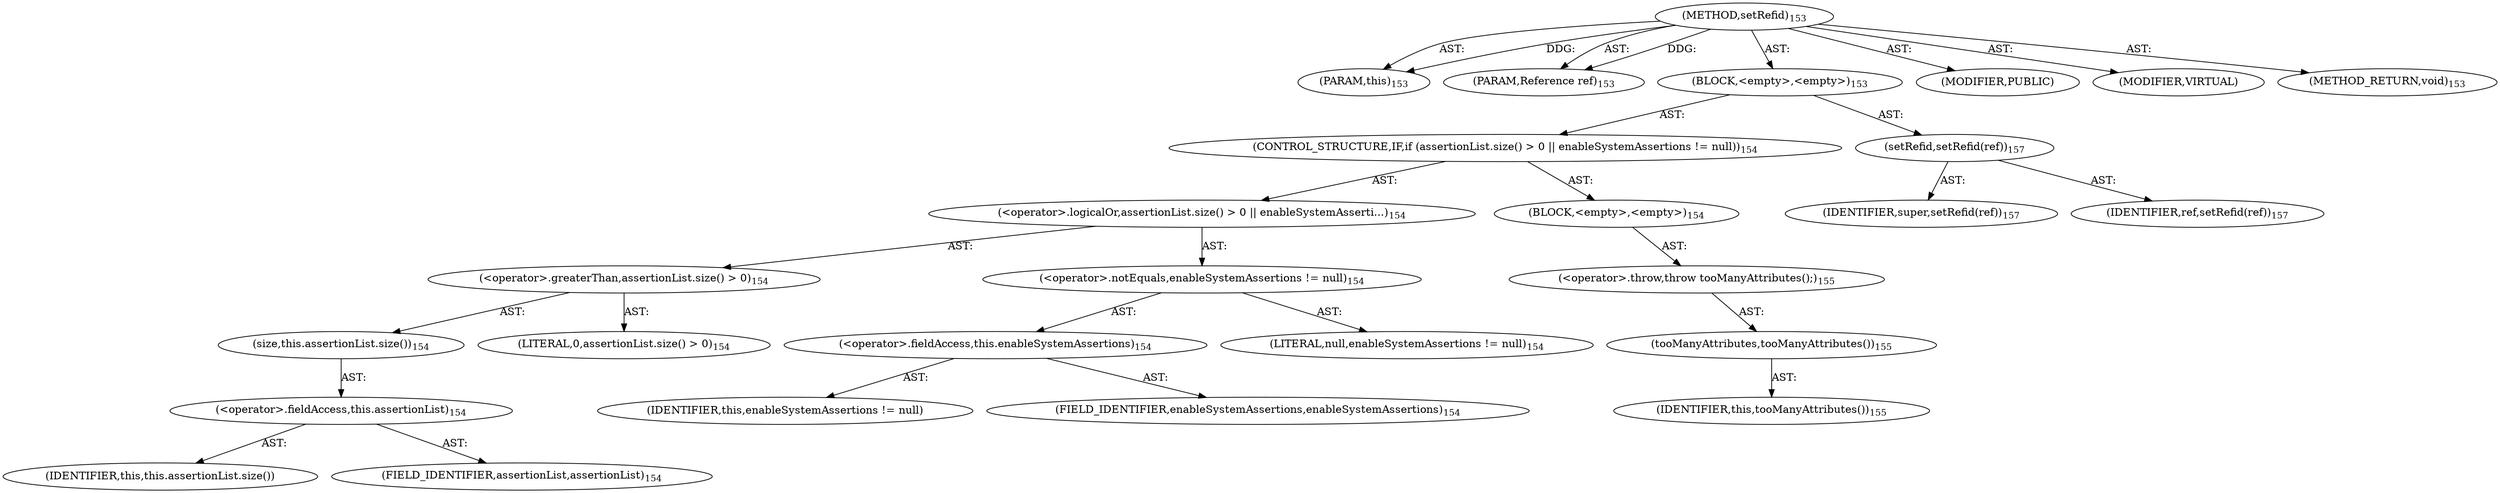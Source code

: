 digraph "setRefid" {  
"111669149699" [label = <(METHOD,setRefid)<SUB>153</SUB>> ]
"115964116995" [label = <(PARAM,this)<SUB>153</SUB>> ]
"115964117006" [label = <(PARAM,Reference ref)<SUB>153</SUB>> ]
"25769803779" [label = <(BLOCK,&lt;empty&gt;,&lt;empty&gt;)<SUB>153</SUB>> ]
"47244640256" [label = <(CONTROL_STRUCTURE,IF,if (assertionList.size() &gt; 0 || enableSystemAssertions != null))<SUB>154</SUB>> ]
"30064771081" [label = <(&lt;operator&gt;.logicalOr,assertionList.size() &gt; 0 || enableSystemAsserti...)<SUB>154</SUB>> ]
"30064771082" [label = <(&lt;operator&gt;.greaterThan,assertionList.size() &gt; 0)<SUB>154</SUB>> ]
"30064771083" [label = <(size,this.assertionList.size())<SUB>154</SUB>> ]
"30064771084" [label = <(&lt;operator&gt;.fieldAccess,this.assertionList)<SUB>154</SUB>> ]
"68719476769" [label = <(IDENTIFIER,this,this.assertionList.size())> ]
"55834574851" [label = <(FIELD_IDENTIFIER,assertionList,assertionList)<SUB>154</SUB>> ]
"90194313216" [label = <(LITERAL,0,assertionList.size() &gt; 0)<SUB>154</SUB>> ]
"30064771085" [label = <(&lt;operator&gt;.notEquals,enableSystemAssertions != null)<SUB>154</SUB>> ]
"30064771086" [label = <(&lt;operator&gt;.fieldAccess,this.enableSystemAssertions)<SUB>154</SUB>> ]
"68719476770" [label = <(IDENTIFIER,this,enableSystemAssertions != null)> ]
"55834574852" [label = <(FIELD_IDENTIFIER,enableSystemAssertions,enableSystemAssertions)<SUB>154</SUB>> ]
"90194313217" [label = <(LITERAL,null,enableSystemAssertions != null)<SUB>154</SUB>> ]
"25769803780" [label = <(BLOCK,&lt;empty&gt;,&lt;empty&gt;)<SUB>154</SUB>> ]
"30064771087" [label = <(&lt;operator&gt;.throw,throw tooManyAttributes();)<SUB>155</SUB>> ]
"30064771088" [label = <(tooManyAttributes,tooManyAttributes())<SUB>155</SUB>> ]
"68719476740" [label = <(IDENTIFIER,this,tooManyAttributes())<SUB>155</SUB>> ]
"30064771089" [label = <(setRefid,setRefid(ref))<SUB>157</SUB>> ]
"68719476771" [label = <(IDENTIFIER,super,setRefid(ref))<SUB>157</SUB>> ]
"68719476772" [label = <(IDENTIFIER,ref,setRefid(ref))<SUB>157</SUB>> ]
"133143986184" [label = <(MODIFIER,PUBLIC)> ]
"133143986185" [label = <(MODIFIER,VIRTUAL)> ]
"128849018883" [label = <(METHOD_RETURN,void)<SUB>153</SUB>> ]
  "111669149699" -> "115964116995"  [ label = "AST: "] 
  "111669149699" -> "115964117006"  [ label = "AST: "] 
  "111669149699" -> "25769803779"  [ label = "AST: "] 
  "111669149699" -> "133143986184"  [ label = "AST: "] 
  "111669149699" -> "133143986185"  [ label = "AST: "] 
  "111669149699" -> "128849018883"  [ label = "AST: "] 
  "25769803779" -> "47244640256"  [ label = "AST: "] 
  "25769803779" -> "30064771089"  [ label = "AST: "] 
  "47244640256" -> "30064771081"  [ label = "AST: "] 
  "47244640256" -> "25769803780"  [ label = "AST: "] 
  "30064771081" -> "30064771082"  [ label = "AST: "] 
  "30064771081" -> "30064771085"  [ label = "AST: "] 
  "30064771082" -> "30064771083"  [ label = "AST: "] 
  "30064771082" -> "90194313216"  [ label = "AST: "] 
  "30064771083" -> "30064771084"  [ label = "AST: "] 
  "30064771084" -> "68719476769"  [ label = "AST: "] 
  "30064771084" -> "55834574851"  [ label = "AST: "] 
  "30064771085" -> "30064771086"  [ label = "AST: "] 
  "30064771085" -> "90194313217"  [ label = "AST: "] 
  "30064771086" -> "68719476770"  [ label = "AST: "] 
  "30064771086" -> "55834574852"  [ label = "AST: "] 
  "25769803780" -> "30064771087"  [ label = "AST: "] 
  "30064771087" -> "30064771088"  [ label = "AST: "] 
  "30064771088" -> "68719476740"  [ label = "AST: "] 
  "30064771089" -> "68719476771"  [ label = "AST: "] 
  "30064771089" -> "68719476772"  [ label = "AST: "] 
  "111669149699" -> "115964116995"  [ label = "DDG: "] 
  "111669149699" -> "115964117006"  [ label = "DDG: "] 
}
